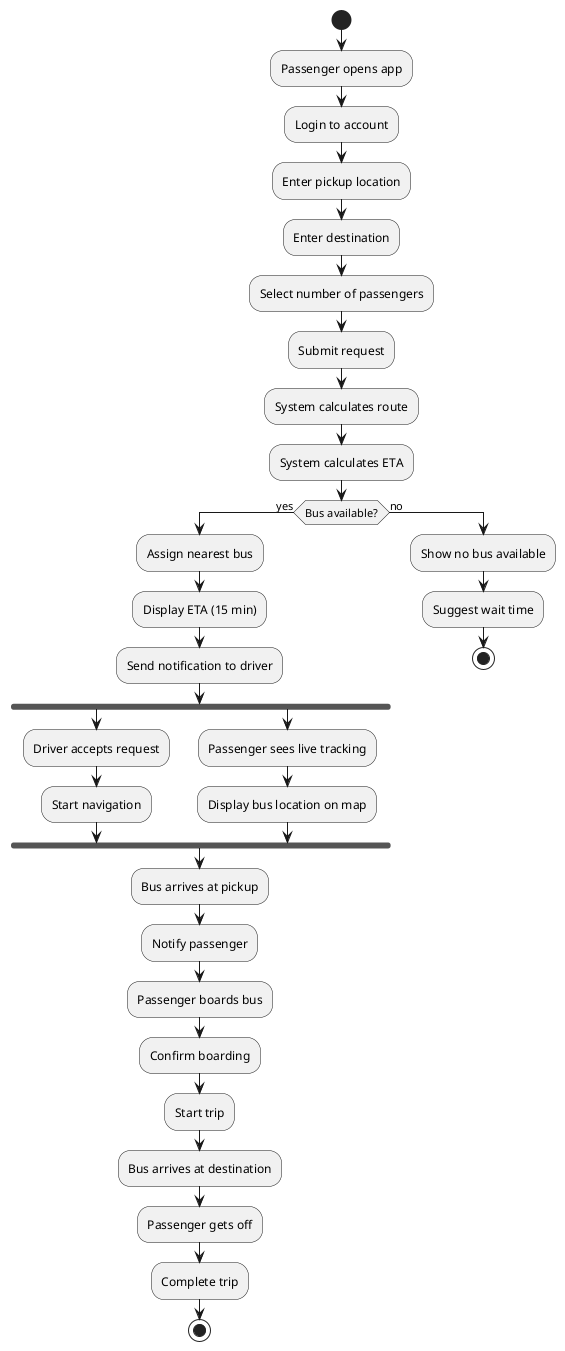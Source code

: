 @startuml Smart Bus - Request Bus

start

:Passenger opens app;
:Login to account;
:Enter pickup location;
:Enter destination;
:Select number of passengers;
:Submit request;

:System calculates route;
:System calculates ETA;

if (Bus available?) then (yes)
    :Assign nearest bus;
    :Display ETA (15 min);
    :Send notification to driver;

    fork
        :Driver accepts request;
        :Start navigation;
    fork again
        :Passenger sees live tracking;
        :Display bus location on map;
    end fork

    :Bus arrives at pickup;
    :Notify passenger;
    :Passenger boards bus;
    :Confirm boarding;
    :Start trip;
    :Bus arrives at destination;
    :Passenger gets off;
    :Complete trip;
    stop
else (no)
    :Show no bus available;
    :Suggest wait time;
    stop
endif

@enduml
